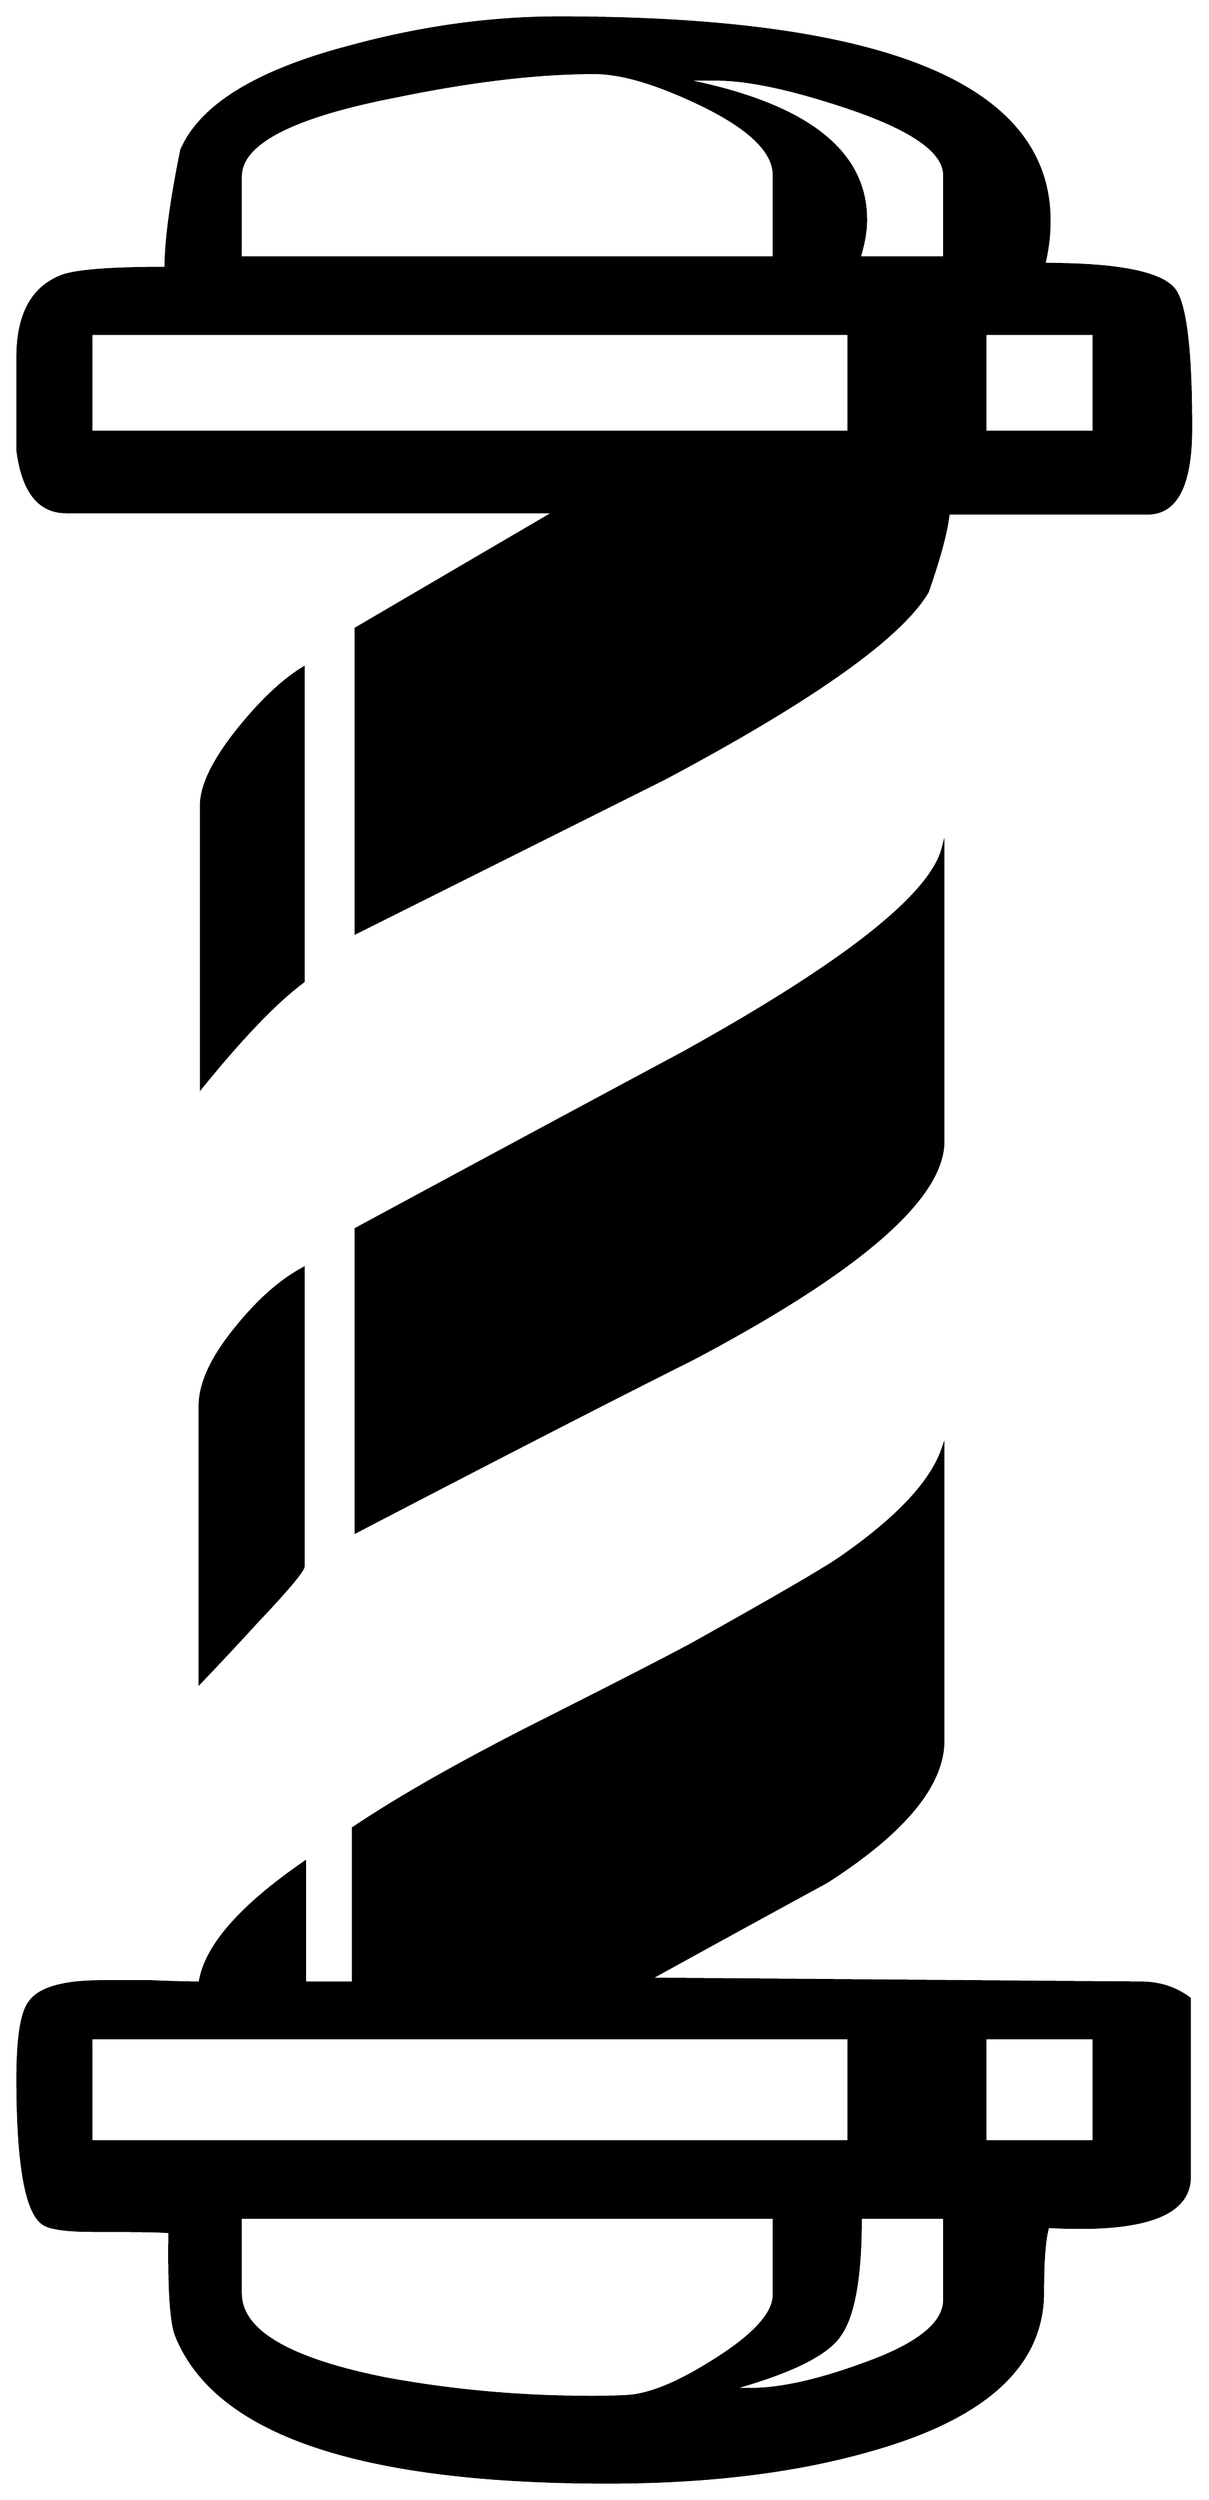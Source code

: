 


\begin{tikzpicture}[y=0.80pt, x=0.80pt, yscale=-1.0, xscale=1.0, inner sep=0pt, outer sep=0pt]
\begin{scope}[shift={(100.0,1698.0)},nonzero rule]
  \path[draw=.,fill=.,line width=1.600pt] (977.0,-1201.0) ..
    controls (977.0,-1157.667) and (966.0,-1136.0) ..
    (944.0,-1136.0) -- (792.0,-1136.0) .. controls
    (790.667,-1122.667) and (785.333,-1102.667) .. (776.0,-1076.0) ..
    controls (755.333,-1041.333) and (688.667,-994.0) ..
    (576.0,-934.0) .. controls (497.333,-894.667) and (418.667,-855.333)
    .. (340.0,-816.0) -- (340.0,-1048.0) -- (492.0,-1137.0) --
    (119.0,-1137.0) .. controls (98.333,-1137.0) and
    (86.0,-1152.667) .. (82.0,-1184.0) .. controls (82.0,-1184.667)
    and (82.0,-1208.333) .. (82.0,-1255.0) .. controls
    (82.0,-1287.667) and (93.333,-1308.333) .. (116.0,-1317.0) ..
    controls (127.333,-1321.0) and (153.667,-1323.0) ..
    (195.0,-1323.0) .. controls (195.0,-1343.667) and
    (199.0,-1373.667) .. (207.0,-1413.0) .. controls
    (221.667,-1447.0) and (264.667,-1473.333) .. (336.0,-1492.0) ..
    controls (390.0,-1506.667) and (443.0,-1514.0) ..
    (495.0,-1514.0) .. controls (744.333,-1514.0) and
    (869.0,-1462.333) .. (869.0,-1359.0) .. controls
    (869.0,-1348.333) and (867.667,-1337.333) .. (865.0,-1326.0) ..
    controls (920.333,-1326.0) and (953.333,-1319.667) ..
    (964.0,-1307.0) .. controls (972.667,-1296.333) and
    (977.0,-1261.0) .. (977.0,-1201.0) -- cycle(788.0,-657.0) ..
    controls (788.0,-613.667) and (724.333,-558.333) .. (597.0,-491.0)
    .. controls (539.667,-462.333) and (454.0,-418.333) ..
    (340.0,-359.0) -- (340.0,-590.0) .. controls (422.667,-634.667)
    and (505.667,-679.333) .. (589.0,-724.0) .. controls
    (713.0,-792.667) and (779.333,-845.0) .. (788.0,-881.0) --
    (788.0,-657.0) -- cycle(300.0,-779.0) .. controls
    (279.333,-763.667) and (253.333,-736.667) .. (222.0,-698.0) --
    (222.0,-913.0) .. controls (222.0,-928.333) and (231.667,-948.0)
    .. (251.0,-972.0) .. controls (268.333,-993.333) and
    (284.667,-1008.667) .. (300.0,-1018.0) -- (300.0,-779.0) --
    cycle(300.0,-333.0) .. controls (300.0,-329.667) and
    (288.0,-315.333) .. (264.0,-290.0) .. controls (250.0,-274.667)
    and (235.667,-259.333) .. (221.0,-244.0) -- (221.0,-455.0) ..
    controls (221.0,-472.333) and (230.333,-492.333) .. (249.0,-515.0)
    .. controls (265.667,-535.667) and (282.667,-550.667) ..
    (300.0,-560.0) -- (300.0,-333.0) -- cycle(976.0,133.0) ..
    controls (976.0,162.333) and (940.0,175.0) .. (868.0,171.0) ..
    controls (865.333,179.667) and (864.0,196.333) .. (864.0,221.0) ..
    controls (864.0,276.333) and (820.667,316.333) .. (734.0,341.0) ..
    controls (676.667,357.667) and (609.333,366.0) .. (532.0,366.0) ..
    controls (342.667,366.0) and (233.0,328.667) .. (203.0,254.0) ..
    controls (199.0,244.0) and (197.333,217.667) .. (198.0,175.0) ..
    controls (192.0,174.333) and (172.667,174.0) .. (140.0,174.0) ..
    controls (120.0,174.0) and (107.333,172.333) .. (102.0,169.0) ..
    controls (88.667,161.0) and (82.0,124.0) .. (82.0,58.0) ..
    controls (82.0,27.333) and (85.0,8.0) .. (91.0,0.0) ..
    controls (98.333,-10.667) and (116.667,-16.0) .. (146.0,-16.0) ..
    controls (154.667,-16.0) and (167.333,-16.0) .. (184.0,-16.0) ..
    controls (200.667,-15.333) and (213.0,-15.0) .. (221.0,-15.0) ..
    controls (225.0,-42.333) and (251.667,-73.0) .. (301.0,-107.0)
    -- (301.0,-15.0) -- (338.0,-15.0) -- (338.0,-133.0) ..
    controls (370.667,-155.0) and (414.333,-180.0) .. (469.0,-208.0)
    .. controls (545.667,-246.667) and (590.333,-269.667) ..
    (603.0,-277.0) .. controls (659.0,-308.333) and (694.0,-328.667)
    .. (708.0,-338.0) .. controls (752.667,-368.667) and
    (779.333,-397.0) .. (788.0,-423.0) -- (788.0,-200.0) ..
    controls (788.0,-166.0) and (758.333,-130.0) .. (699.0,-92.0)
    .. controls (653.667,-67.333) and (608.667,-42.667) .. (564.0,-18.0)
    -- (939.0,-15.0) .. controls (953.0,-15.0) and (965.333,-11.0)
    .. (976.0,-3.0) -- (976.0,133.0) -- cycle(903.0,-1198.0) --
    (903.0,-1273.0) -- (820.0,-1273.0) -- (820.0,-1198.0) --
    (903.0,-1198.0) -- cycle(789.0,-1331.0) -- (789.0,-1394.0)
    .. controls (789.0,-1412.0) and (764.0,-1429.333) ..
    (714.0,-1446.0) .. controls (672.0,-1460.0) and
    (639.0,-1467.0) .. (615.0,-1467.0) -- (587.0,-1467.0) ..
    controls (681.667,-1449.0) and (729.0,-1413.333) ..
    (729.0,-1360.0) .. controls (729.0,-1351.333) and
    (727.333,-1341.667) .. (724.0,-1331.0) -- (789.0,-1331.0) --
    cycle(659.0,-1331.0) -- (659.0,-1394.0) .. controls
    (659.0,-1412.0) and (640.333,-1430.0) .. (603.0,-1448.0) ..
    controls (569.667,-1464.0) and (542.667,-1472.0) ..
    (522.0,-1472.0) .. controls (478.667,-1472.0) and
    (428.0,-1466.0) .. (370.0,-1454.0) .. controls
    (291.333,-1438.667) and (252.0,-1418.333) .. (252.0,-1393.0) --
    (252.0,-1331.0) -- (659.0,-1331.0) -- cycle(716.0,-1198.0)
    -- (716.0,-1273.0) -- (138.0,-1273.0) -- (138.0,-1198.0) --
    (716.0,-1198.0) -- cycle(903.0,106.0) -- (903.0,27.0) --
    (820.0,27.0) -- (820.0,106.0) -- (903.0,106.0) --
    cycle(789.0,227.0) -- (789.0,164.0) -- (725.0,164.0) ..
    controls (725.0,209.333) and (719.667,239.333) .. (709.0,254.0) ..
    controls (699.0,268.667) and (671.0,282.333) .. (625.0,295.0) --
    (641.0,295.0) .. controls (663.667,295.0) and (692.333,288.667) ..
    (727.0,276.0) .. controls (768.333,261.333) and (789.0,245.0) ..
    (789.0,227.0) -- cycle(716.0,106.0) -- (716.0,27.0) --
    (138.0,27.0) -- (138.0,106.0) -- (716.0,106.0) --
    cycle(659.0,223.0) -- (659.0,164.0) -- (252.0,164.0) --
    (252.0,222.0) .. controls (252.0,250.667) and (289.0,272.333) ..
    (363.0,287.0) .. controls (413.667,296.333) and (465.667,301.0) ..
    (519.0,301.0) .. controls (534.333,301.0) and (545.0,300.667) ..
    (551.0,300.0) .. controls (567.667,298.0) and (589.0,288.667) ..
    (615.0,272.0) .. controls (644.333,253.333) and (659.0,237.0) ..
    (659.0,223.0) -- cycle;
\end{scope}

\end{tikzpicture}

